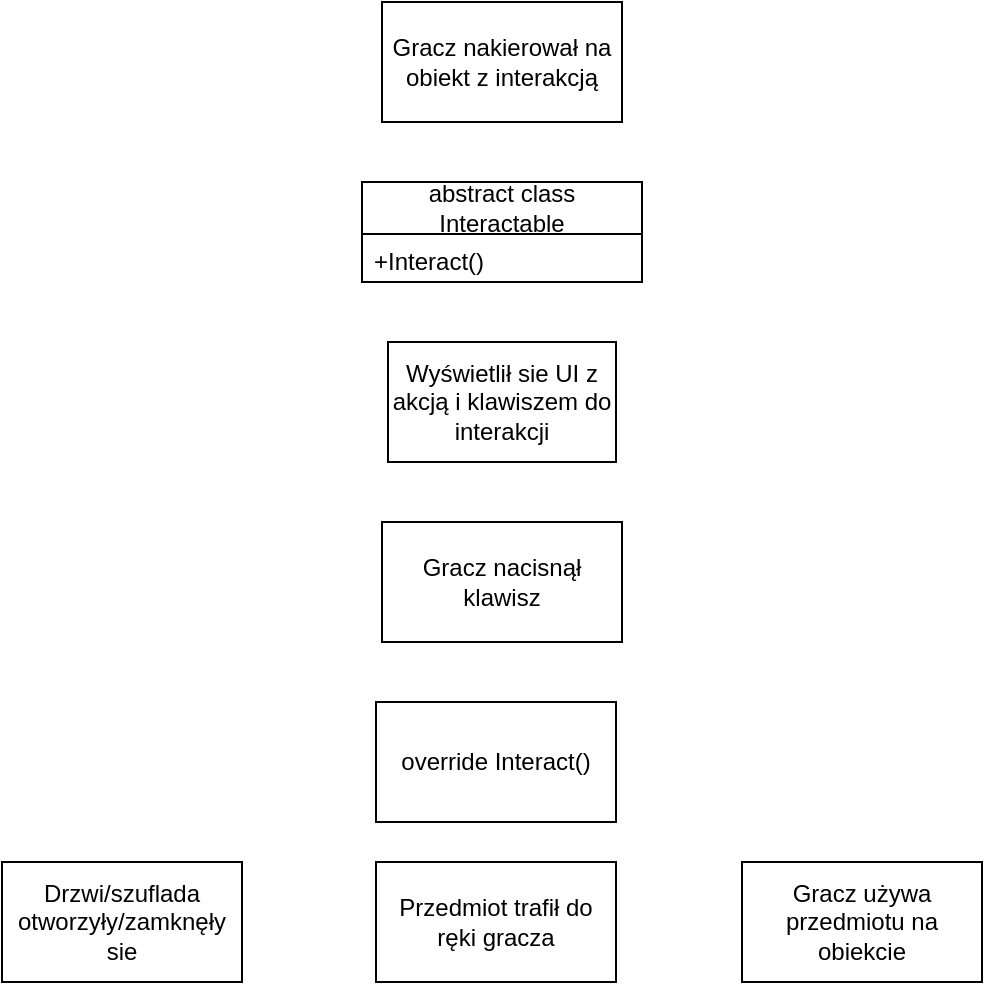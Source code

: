 <mxfile version="21.7.5" type="device">
  <diagram name="Strona-1" id="TP8o5G_nBMuIyZZCahte">
    <mxGraphModel dx="1098" dy="988" grid="1" gridSize="10" guides="1" tooltips="1" connect="1" arrows="1" fold="1" page="1" pageScale="1" pageWidth="827" pageHeight="1169" math="0" shadow="0">
      <root>
        <mxCell id="0" />
        <mxCell id="1" parent="0" />
        <mxCell id="ykI0L86Hk80Nb0FYMfGD-1" value="Gracz nakierował na obiekt z interakcją" style="rounded=0;whiteSpace=wrap;html=1;" vertex="1" parent="1">
          <mxGeometry x="340" y="30" width="120" height="60" as="geometry" />
        </mxCell>
        <mxCell id="ykI0L86Hk80Nb0FYMfGD-2" value="Wyświetlił sie UI z akcją i klawiszem do interakcji" style="rounded=0;whiteSpace=wrap;html=1;" vertex="1" parent="1">
          <mxGeometry x="343" y="200" width="114" height="60" as="geometry" />
        </mxCell>
        <mxCell id="ykI0L86Hk80Nb0FYMfGD-4" value="Gracz nacisnął klawisz" style="rounded=0;whiteSpace=wrap;html=1;" vertex="1" parent="1">
          <mxGeometry x="340" y="290" width="120" height="60" as="geometry" />
        </mxCell>
        <mxCell id="ykI0L86Hk80Nb0FYMfGD-5" value="Drzwi/szuflada otworzyły/zamknęły sie" style="rounded=0;whiteSpace=wrap;html=1;" vertex="1" parent="1">
          <mxGeometry x="150" y="460" width="120" height="60" as="geometry" />
        </mxCell>
        <mxCell id="ykI0L86Hk80Nb0FYMfGD-6" value="Przedmiot trafił do ręki gracza" style="rounded=0;whiteSpace=wrap;html=1;" vertex="1" parent="1">
          <mxGeometry x="337" y="460" width="120" height="60" as="geometry" />
        </mxCell>
        <mxCell id="ykI0L86Hk80Nb0FYMfGD-7" value="abstract class Interactable" style="swimlane;fontStyle=0;childLayout=stackLayout;horizontal=1;startSize=26;fillColor=none;horizontalStack=0;resizeParent=1;resizeParentMax=0;resizeLast=0;collapsible=1;marginBottom=0;whiteSpace=wrap;html=1;" vertex="1" parent="1">
          <mxGeometry x="330" y="120" width="140" height="50" as="geometry" />
        </mxCell>
        <mxCell id="ykI0L86Hk80Nb0FYMfGD-8" value="+Interact()" style="text;strokeColor=none;fillColor=none;align=left;verticalAlign=top;spacingLeft=4;spacingRight=4;overflow=hidden;rotatable=0;points=[[0,0.5],[1,0.5]];portConstraint=eastwest;whiteSpace=wrap;html=1;" vertex="1" parent="ykI0L86Hk80Nb0FYMfGD-7">
          <mxGeometry y="26" width="140" height="24" as="geometry" />
        </mxCell>
        <mxCell id="ykI0L86Hk80Nb0FYMfGD-11" value="Gracz używa przedmiotu na obiekcie" style="rounded=0;whiteSpace=wrap;html=1;" vertex="1" parent="1">
          <mxGeometry x="520" y="460" width="120" height="60" as="geometry" />
        </mxCell>
        <mxCell id="ykI0L86Hk80Nb0FYMfGD-20" value="override Interact()" style="rounded=0;whiteSpace=wrap;html=1;" vertex="1" parent="1">
          <mxGeometry x="337" y="380" width="120" height="60" as="geometry" />
        </mxCell>
      </root>
    </mxGraphModel>
  </diagram>
</mxfile>
